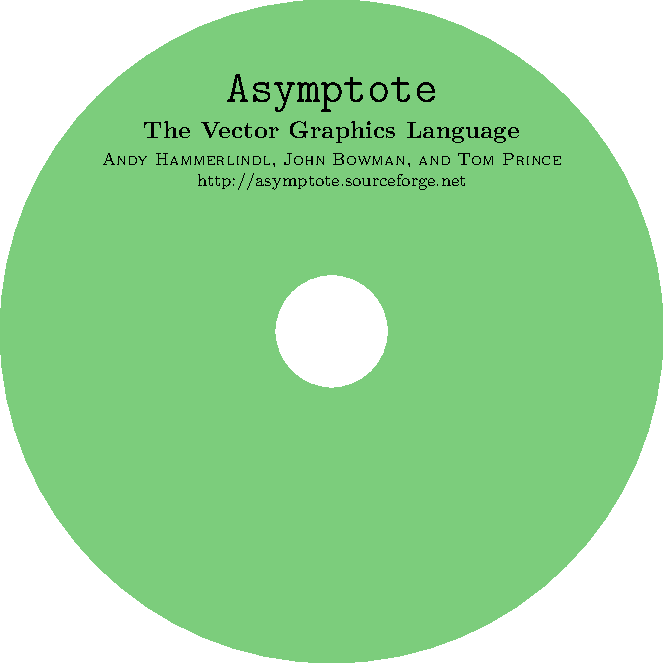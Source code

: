 size(11.7cm,11.7cm);
//asy(nativeformat(),"logo");
fill(unitcircle^^(scale(2/11.7)*unitcircle),
evenodd+rgb(124/255,205/255,124/255));
label(scale(1.1)*minipage(
"\centering\scriptsize \textbf{\LARGE {\tt Asymptote}\\
\smallskip
\small The Vector Graphics Language}\\
\smallskip
\textsc{Andy Hammerlindl, John Bowman, and Tom Prince}
http://asymptote.sourceforge.net\\
",8cm),(0,0.6));
//label(graphic("logo."+nativeformat(),"height=7cm"),(0,-0.22));
clip(unitcircle^^(scale(2/11.7)*unitcircle),evenodd);
